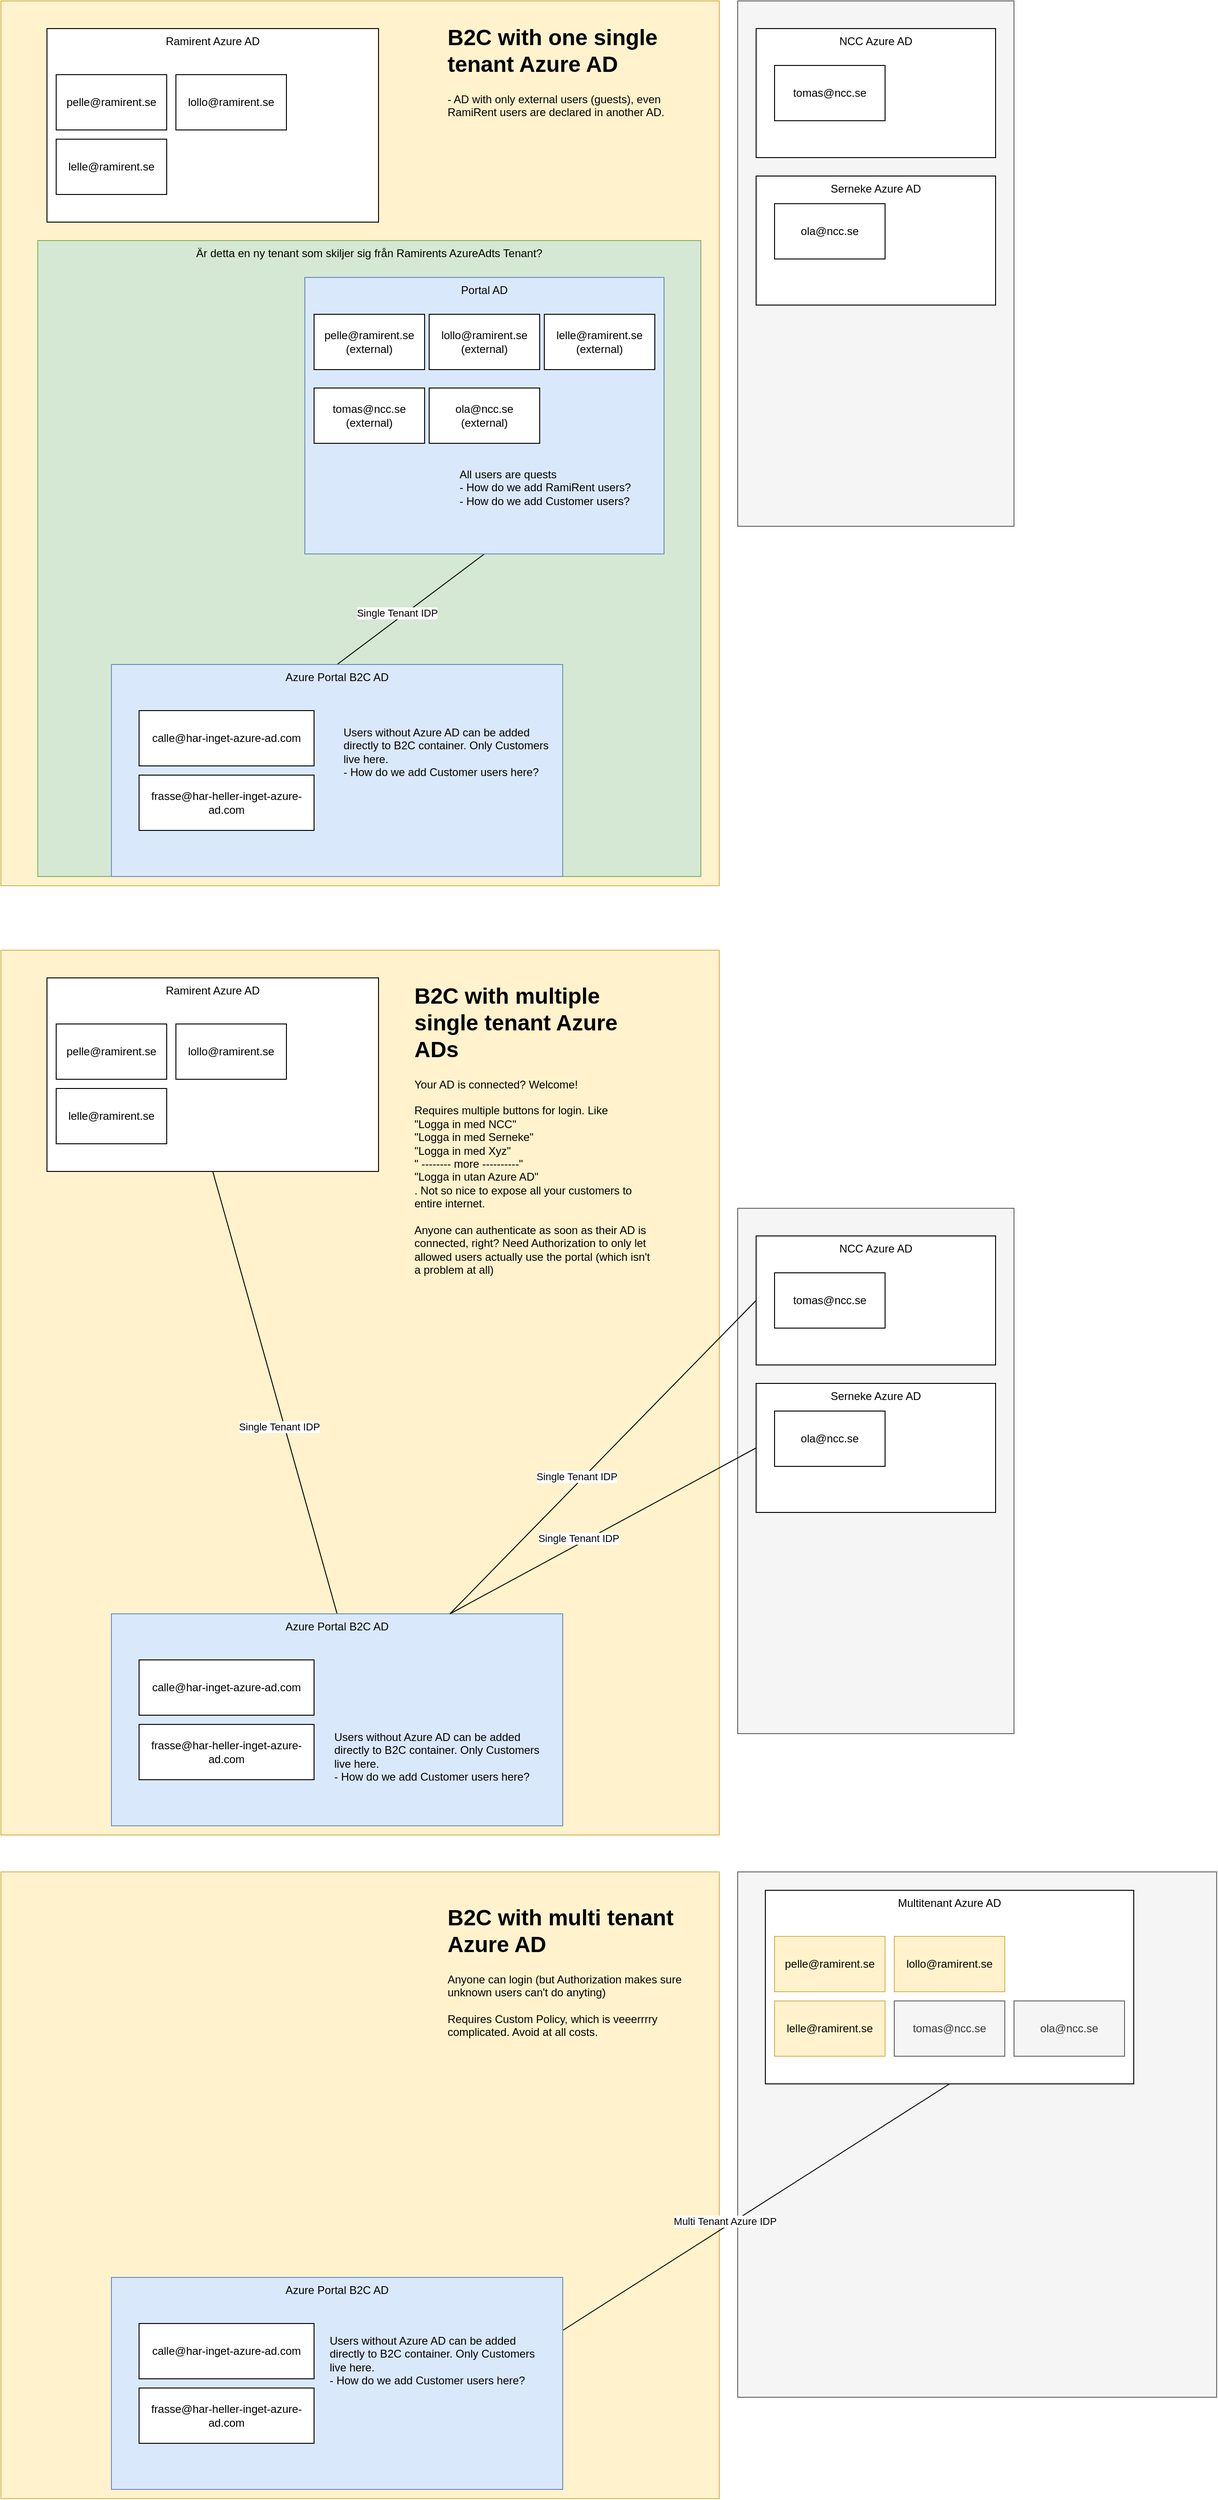 <mxfile version="20.7.3" type="device"><diagram id="H-zYC6Qj7KSRQctMl-ff" name="Sida-1"><mxGraphModel dx="4018" dy="2898" grid="1" gridSize="10" guides="1" tooltips="1" connect="1" arrows="1" fold="1" page="1" pageScale="1" pageWidth="827" pageHeight="1169" math="0" shadow="0"><root><mxCell id="0"/><mxCell id="1" parent="0"/><mxCell id="rpC-o64MbDhb2Wta_03K-14" value="" style="rounded=0;whiteSpace=wrap;html=1;fillColor=#fff2cc;strokeColor=#d6b656;" vertex="1" parent="1"><mxGeometry x="-220" y="-60" width="780" height="960" as="geometry"/></mxCell><mxCell id="rpC-o64MbDhb2Wta_03K-81" value="Är detta en ny tenant som skiljer sig från Ramirents AzureAdts Tenant?" style="rounded=0;whiteSpace=wrap;html=1;fillColor=#d5e8d4;strokeColor=#82b366;verticalAlign=top;" vertex="1" parent="1"><mxGeometry x="-180" y="200" width="720" height="690" as="geometry"/></mxCell><mxCell id="rpC-o64MbDhb2Wta_03K-74" value="" style="rounded=0;whiteSpace=wrap;html=1;fillColor=#f5f5f5;fontColor=#333333;strokeColor=#666666;" vertex="1" parent="1"><mxGeometry x="580" y="1970" width="520" height="570" as="geometry"/></mxCell><mxCell id="rpC-o64MbDhb2Wta_03K-15" value="" style="rounded=0;whiteSpace=wrap;html=1;fillColor=#f5f5f5;fontColor=#333333;strokeColor=#666666;" vertex="1" parent="1"><mxGeometry x="580" y="-60" width="300" height="570" as="geometry"/></mxCell><mxCell id="rpC-o64MbDhb2Wta_03K-4" value="" style="endArrow=none;html=1;rounded=0;exitX=0.5;exitY=0;exitDx=0;exitDy=0;entryX=0.5;entryY=1;entryDx=0;entryDy=0;" edge="1" parent="1" source="rpC-o64MbDhb2Wta_03K-12" target="rpC-o64MbDhb2Wta_03K-11"><mxGeometry width="50" height="50" relative="1" as="geometry"><mxPoint x="269.246" y="550.754" as="sourcePoint"/><mxPoint x="495.754" y="409.246" as="targetPoint"/></mxGeometry></mxCell><mxCell id="rpC-o64MbDhb2Wta_03K-5" value="Single Tenant IDP" style="edgeLabel;html=1;align=center;verticalAlign=middle;resizable=0;points=[];" vertex="1" connectable="0" parent="rpC-o64MbDhb2Wta_03K-4"><mxGeometry x="-0.147" y="6" relative="1" as="geometry"><mxPoint as="offset"/></mxGeometry></mxCell><mxCell id="rpC-o64MbDhb2Wta_03K-8" value="Ramirent Azure AD" style="rounded=0;whiteSpace=wrap;html=1;verticalAlign=top;" vertex="1" parent="1"><mxGeometry x="-170" y="-30" width="360" height="210" as="geometry"/></mxCell><mxCell id="rpC-o64MbDhb2Wta_03K-9" value="NCC Azure AD&lt;span style=&quot;color: rgba(0, 0, 0, 0); font-family: monospace; font-size: 0px; text-align: start;&quot;&gt;%3CmxGraphModel%3E%3Croot%3E%3CmxCell%20id%3D%220%22%2F%3E%3CmxCell%20id%3D%221%22%20parent%3D%220%22%2F%3E%3CmxCell%20id%3D%222%22%20value%3D%22NCC%20AZURE%20AD%22%20style%3D%22ellipse%3BwhiteSpace%3Dwrap%3Bhtml%3D1%3Baspect%3Dfixed%3B%22%20vertex%3D%221%22%20parent%3D%221%22%3E%3CmxGeometry%20x%3D%22560%22%20y%3D%22-50%22%20width%3D%2280%22%20height%3D%2280%22%20as%3D%22geometry%22%2F%3E%3C%2FmxCell%3E%3C%2Froot%3E%3C%2FmxGraphModel%3E&lt;/span&gt;" style="rounded=0;whiteSpace=wrap;html=1;verticalAlign=top;" vertex="1" parent="1"><mxGeometry x="600" y="-30" width="260" height="140" as="geometry"/></mxCell><mxCell id="rpC-o64MbDhb2Wta_03K-10" value="Serneke Azure AD&lt;span style=&quot;color: rgba(0, 0, 0, 0); font-family: monospace; font-size: 0px; text-align: start;&quot;&gt;%3CmxGraphModel%3E%3Croot%3E%3CmxCell%20id%3D%220%22%2F%3E%3CmxCell%20id%3D%221%22%20parent%3D%220%22%2F%3E%3CmxCell%20id%3D%222%22%20value%3D%22NCC%20AZURE%20AD%22%20style%3D%22ellipse%3BwhiteSpace%3Dwrap%3Bhtml%3D1%3Baspect%3Dfixed%3B%22%20vertex%3D%221%22%20parent%3D%221%22%3E%3CmxGeometry%20x%3D%22560%22%20y%3D%22-50%22%20width%3D%2280%22%20height%3D%2280%22%20as%3D%22geometry%22%2F%3E%3C%2FmxCell%3E%3C%2Froot%3E%3C%2FmxGraphModel%3E&lt;/span&gt;" style="rounded=0;whiteSpace=wrap;html=1;verticalAlign=top;" vertex="1" parent="1"><mxGeometry x="600" y="130" width="260" height="140" as="geometry"/></mxCell><mxCell id="rpC-o64MbDhb2Wta_03K-11" value="Portal AD" style="rounded=0;whiteSpace=wrap;html=1;verticalAlign=top;fillColor=#dae8fc;strokeColor=#6c8ebf;" vertex="1" parent="1"><mxGeometry x="110" y="240" width="390" height="300" as="geometry"/></mxCell><mxCell id="rpC-o64MbDhb2Wta_03K-12" value="Azure Portal B2C AD" style="rounded=0;whiteSpace=wrap;html=1;verticalAlign=top;fillColor=#dae8fc;strokeColor=#6c8ebf;" vertex="1" parent="1"><mxGeometry x="-100" y="660" width="490" height="230" as="geometry"/></mxCell><mxCell id="rpC-o64MbDhb2Wta_03K-16" value="pelle@ramirent.se (external)" style="rounded=0;whiteSpace=wrap;html=1;" vertex="1" parent="1"><mxGeometry x="120" y="280" width="120" height="60" as="geometry"/></mxCell><mxCell id="rpC-o64MbDhb2Wta_03K-17" value="pelle@ramirent.se" style="rounded=0;whiteSpace=wrap;html=1;" vertex="1" parent="1"><mxGeometry x="-160" y="20" width="120" height="60" as="geometry"/></mxCell><mxCell id="rpC-o64MbDhb2Wta_03K-18" value="lollo@ramirent.se" style="rounded=0;whiteSpace=wrap;html=1;" vertex="1" parent="1"><mxGeometry x="-30" y="20" width="120" height="60" as="geometry"/></mxCell><mxCell id="rpC-o64MbDhb2Wta_03K-19" value="lelle@ramirent.se" style="rounded=0;whiteSpace=wrap;html=1;" vertex="1" parent="1"><mxGeometry x="-160" y="90" width="120" height="60" as="geometry"/></mxCell><mxCell id="rpC-o64MbDhb2Wta_03K-20" value="lollo@ramirent.se&lt;br&gt;(external)" style="rounded=0;whiteSpace=wrap;html=1;" vertex="1" parent="1"><mxGeometry x="245" y="280" width="120" height="60" as="geometry"/></mxCell><mxCell id="rpC-o64MbDhb2Wta_03K-21" value="lelle@ramirent.se&lt;br&gt;(external)" style="rounded=0;whiteSpace=wrap;html=1;" vertex="1" parent="1"><mxGeometry x="370" y="280" width="120" height="60" as="geometry"/></mxCell><mxCell id="rpC-o64MbDhb2Wta_03K-22" value="tomas@ncc.se" style="rounded=0;whiteSpace=wrap;html=1;" vertex="1" parent="1"><mxGeometry x="620" y="10" width="120" height="60" as="geometry"/></mxCell><mxCell id="rpC-o64MbDhb2Wta_03K-23" value="ola@ncc.se" style="rounded=0;whiteSpace=wrap;html=1;" vertex="1" parent="1"><mxGeometry x="620" y="160" width="120" height="60" as="geometry"/></mxCell><mxCell id="rpC-o64MbDhb2Wta_03K-24" value="ola@ncc.se&lt;br&gt;(external)" style="rounded=0;whiteSpace=wrap;html=1;" vertex="1" parent="1"><mxGeometry x="245" y="360" width="120" height="60" as="geometry"/></mxCell><mxCell id="rpC-o64MbDhb2Wta_03K-25" value="tomas@ncc.se&lt;br&gt;(external)" style="rounded=0;whiteSpace=wrap;html=1;" vertex="1" parent="1"><mxGeometry x="120" y="360" width="120" height="60" as="geometry"/></mxCell><mxCell id="rpC-o64MbDhb2Wta_03K-26" value="calle@har-inget-azure-ad.com" style="rounded=0;whiteSpace=wrap;html=1;" vertex="1" parent="1"><mxGeometry x="-70" y="710" width="190" height="60" as="geometry"/></mxCell><mxCell id="rpC-o64MbDhb2Wta_03K-27" value="frasse@har-heller-inget-azure-ad.com" style="rounded=0;whiteSpace=wrap;html=1;" vertex="1" parent="1"><mxGeometry x="-70" y="780" width="190" height="60" as="geometry"/></mxCell><mxCell id="rpC-o64MbDhb2Wta_03K-28" value="" style="rounded=0;whiteSpace=wrap;html=1;fillColor=#f5f5f5;fontColor=#333333;strokeColor=#666666;" vertex="1" parent="1"><mxGeometry x="580" y="1250" width="300" height="570" as="geometry"/></mxCell><mxCell id="rpC-o64MbDhb2Wta_03K-29" value="" style="rounded=0;whiteSpace=wrap;html=1;fillColor=#fff2cc;strokeColor=#d6b656;" vertex="1" parent="1"><mxGeometry x="-220" y="970" width="780" height="960" as="geometry"/></mxCell><mxCell id="rpC-o64MbDhb2Wta_03K-30" value="" style="endArrow=none;html=1;rounded=0;exitX=0.5;exitY=0;exitDx=0;exitDy=0;entryX=0.5;entryY=1;entryDx=0;entryDy=0;" edge="1" parent="1" source="rpC-o64MbDhb2Wta_03K-36" target="rpC-o64MbDhb2Wta_03K-32"><mxGeometry width="50" height="50" relative="1" as="geometry"><mxPoint x="269.246" y="1580.754" as="sourcePoint"/><mxPoint x="305" y="1570" as="targetPoint"/></mxGeometry></mxCell><mxCell id="rpC-o64MbDhb2Wta_03K-31" value="Single Tenant IDP" style="edgeLabel;html=1;align=center;verticalAlign=middle;resizable=0;points=[];" vertex="1" connectable="0" parent="rpC-o64MbDhb2Wta_03K-30"><mxGeometry x="-0.147" y="6" relative="1" as="geometry"><mxPoint as="offset"/></mxGeometry></mxCell><mxCell id="rpC-o64MbDhb2Wta_03K-32" value="Ramirent Azure AD" style="rounded=0;whiteSpace=wrap;html=1;verticalAlign=top;" vertex="1" parent="1"><mxGeometry x="-170" y="1000" width="360" height="210" as="geometry"/></mxCell><mxCell id="rpC-o64MbDhb2Wta_03K-33" value="NCC Azure AD&lt;span style=&quot;color: rgba(0, 0, 0, 0); font-family: monospace; font-size: 0px; text-align: start;&quot;&gt;%3CmxGraphModel%3E%3Croot%3E%3CmxCell%20id%3D%220%22%2F%3E%3CmxCell%20id%3D%221%22%20parent%3D%220%22%2F%3E%3CmxCell%20id%3D%222%22%20value%3D%22NCC%20AZURE%20AD%22%20style%3D%22ellipse%3BwhiteSpace%3Dwrap%3Bhtml%3D1%3Baspect%3Dfixed%3B%22%20vertex%3D%221%22%20parent%3D%221%22%3E%3CmxGeometry%20x%3D%22560%22%20y%3D%22-50%22%20width%3D%2280%22%20height%3D%2280%22%20as%3D%22geometry%22%2F%3E%3C%2FmxCell%3E%3C%2Froot%3E%3C%2FmxGraphModel%3E&lt;/span&gt;" style="rounded=0;whiteSpace=wrap;html=1;verticalAlign=top;" vertex="1" parent="1"><mxGeometry x="600" y="1280" width="260" height="140" as="geometry"/></mxCell><mxCell id="rpC-o64MbDhb2Wta_03K-34" value="Serneke Azure AD&lt;span style=&quot;color: rgba(0, 0, 0, 0); font-family: monospace; font-size: 0px; text-align: start;&quot;&gt;%3CmxGraphModel%3E%3Croot%3E%3CmxCell%20id%3D%220%22%2F%3E%3CmxCell%20id%3D%221%22%20parent%3D%220%22%2F%3E%3CmxCell%20id%3D%222%22%20value%3D%22NCC%20AZURE%20AD%22%20style%3D%22ellipse%3BwhiteSpace%3Dwrap%3Bhtml%3D1%3Baspect%3Dfixed%3B%22%20vertex%3D%221%22%20parent%3D%221%22%3E%3CmxGeometry%20x%3D%22560%22%20y%3D%22-50%22%20width%3D%2280%22%20height%3D%2280%22%20as%3D%22geometry%22%2F%3E%3C%2FmxCell%3E%3C%2Froot%3E%3C%2FmxGraphModel%3E&lt;/span&gt;" style="rounded=0;whiteSpace=wrap;html=1;verticalAlign=top;" vertex="1" parent="1"><mxGeometry x="600" y="1440" width="260" height="140" as="geometry"/></mxCell><mxCell id="rpC-o64MbDhb2Wta_03K-36" value="Azure Portal B2C AD" style="rounded=0;whiteSpace=wrap;html=1;verticalAlign=top;fillColor=#dae8fc;strokeColor=#6c8ebf;" vertex="1" parent="1"><mxGeometry x="-100" y="1690" width="490" height="230" as="geometry"/></mxCell><mxCell id="rpC-o64MbDhb2Wta_03K-38" value="pelle@ramirent.se" style="rounded=0;whiteSpace=wrap;html=1;" vertex="1" parent="1"><mxGeometry x="-160" y="1050" width="120" height="60" as="geometry"/></mxCell><mxCell id="rpC-o64MbDhb2Wta_03K-39" value="lollo@ramirent.se" style="rounded=0;whiteSpace=wrap;html=1;" vertex="1" parent="1"><mxGeometry x="-30" y="1050" width="120" height="60" as="geometry"/></mxCell><mxCell id="rpC-o64MbDhb2Wta_03K-40" value="lelle@ramirent.se" style="rounded=0;whiteSpace=wrap;html=1;" vertex="1" parent="1"><mxGeometry x="-160" y="1120" width="120" height="60" as="geometry"/></mxCell><mxCell id="rpC-o64MbDhb2Wta_03K-43" value="tomas@ncc.se" style="rounded=0;whiteSpace=wrap;html=1;" vertex="1" parent="1"><mxGeometry x="620" y="1320" width="120" height="60" as="geometry"/></mxCell><mxCell id="rpC-o64MbDhb2Wta_03K-44" value="ola@ncc.se" style="rounded=0;whiteSpace=wrap;html=1;" vertex="1" parent="1"><mxGeometry x="620" y="1470" width="120" height="60" as="geometry"/></mxCell><mxCell id="rpC-o64MbDhb2Wta_03K-47" value="calle@har-inget-azure-ad.com" style="rounded=0;whiteSpace=wrap;html=1;" vertex="1" parent="1"><mxGeometry x="-70" y="1740" width="190" height="60" as="geometry"/></mxCell><mxCell id="rpC-o64MbDhb2Wta_03K-48" value="frasse@har-heller-inget-azure-ad.com" style="rounded=0;whiteSpace=wrap;html=1;" vertex="1" parent="1"><mxGeometry x="-70" y="1810" width="190" height="60" as="geometry"/></mxCell><mxCell id="rpC-o64MbDhb2Wta_03K-49" value="" style="endArrow=none;html=1;rounded=0;exitX=0.75;exitY=0;exitDx=0;exitDy=0;entryX=0;entryY=0.5;entryDx=0;entryDy=0;" edge="1" parent="1" source="rpC-o64MbDhb2Wta_03K-36" target="rpC-o64MbDhb2Wta_03K-33"><mxGeometry width="50" height="50" relative="1" as="geometry"><mxPoint x="155" y="1700" as="sourcePoint"/><mxPoint x="20" y="1220" as="targetPoint"/></mxGeometry></mxCell><mxCell id="rpC-o64MbDhb2Wta_03K-50" value="Single Tenant IDP" style="edgeLabel;html=1;align=center;verticalAlign=middle;resizable=0;points=[];" vertex="1" connectable="0" parent="rpC-o64MbDhb2Wta_03K-49"><mxGeometry x="-0.147" y="6" relative="1" as="geometry"><mxPoint as="offset"/></mxGeometry></mxCell><mxCell id="rpC-o64MbDhb2Wta_03K-51" value="" style="endArrow=none;html=1;rounded=0;exitX=0.75;exitY=0;exitDx=0;exitDy=0;entryX=0;entryY=0.5;entryDx=0;entryDy=0;" edge="1" parent="1" source="rpC-o64MbDhb2Wta_03K-36" target="rpC-o64MbDhb2Wta_03K-34"><mxGeometry width="50" height="50" relative="1" as="geometry"><mxPoint x="277.5" y="1700" as="sourcePoint"/><mxPoint x="610" y="1080" as="targetPoint"/></mxGeometry></mxCell><mxCell id="rpC-o64MbDhb2Wta_03K-52" value="Single Tenant IDP" style="edgeLabel;html=1;align=center;verticalAlign=middle;resizable=0;points=[];" vertex="1" connectable="0" parent="rpC-o64MbDhb2Wta_03K-51"><mxGeometry x="-0.147" y="6" relative="1" as="geometry"><mxPoint as="offset"/></mxGeometry></mxCell><mxCell id="rpC-o64MbDhb2Wta_03K-53" value="&lt;h1&gt;B2C with multiple single tenant Azure ADs&lt;/h1&gt;&lt;div&gt;Your AD is connected? Welcome!&lt;/div&gt;&lt;div&gt;&lt;br&gt;&lt;/div&gt;&lt;div&gt;Requires multiple buttons for login. Like&amp;nbsp;&lt;/div&gt;&lt;div&gt;&quot;Logga in med NCC&quot;&lt;/div&gt;&lt;div&gt;&quot;Logga in med Serneke&quot;&lt;/div&gt;&lt;div&gt;&quot;Logga in med Xyz&quot;&lt;/div&gt;&lt;div&gt;&quot; -------- more ----------&quot;&lt;/div&gt;&lt;div&gt;&quot;Logga in utan Azure AD&quot;&lt;/div&gt;&lt;div&gt;. Not so nice to expose all your customers to entire internet.&lt;/div&gt;&lt;div&gt;&lt;br&gt;&lt;span style=&quot;text-align: center;&quot;&gt;Anyone can authenticate as soon as their AD is connected, right? Need Authorization to only let allowed users actually use the portal (which isn't a problem at all)&lt;/span&gt;&lt;br&gt;&lt;/div&gt;&lt;div&gt;&lt;br&gt;&lt;/div&gt;" style="text;html=1;strokeColor=none;fillColor=none;spacing=5;spacingTop=-20;whiteSpace=wrap;overflow=hidden;rounded=0;" vertex="1" parent="1"><mxGeometry x="224" y="1000" width="266" height="380" as="geometry"/></mxCell><mxCell id="rpC-o64MbDhb2Wta_03K-55" value="" style="rounded=0;whiteSpace=wrap;html=1;fillColor=#fff2cc;strokeColor=#d6b656;" vertex="1" parent="1"><mxGeometry x="-220" y="1970" width="780" height="680" as="geometry"/></mxCell><mxCell id="rpC-o64MbDhb2Wta_03K-56" value="" style="endArrow=none;html=1;rounded=0;exitX=1;exitY=0.25;exitDx=0;exitDy=0;entryX=0.5;entryY=1;entryDx=0;entryDy=0;" edge="1" parent="1" source="rpC-o64MbDhb2Wta_03K-61" target="rpC-o64MbDhb2Wta_03K-58"><mxGeometry width="50" height="50" relative="1" as="geometry"><mxPoint x="269.246" y="2300.754" as="sourcePoint"/><mxPoint x="305" y="2290" as="targetPoint"/></mxGeometry></mxCell><mxCell id="rpC-o64MbDhb2Wta_03K-57" value="Multi Tenant Azure IDP" style="edgeLabel;html=1;align=center;verticalAlign=middle;resizable=0;points=[];" vertex="1" connectable="0" parent="rpC-o64MbDhb2Wta_03K-56"><mxGeometry x="-0.147" y="6" relative="1" as="geometry"><mxPoint as="offset"/></mxGeometry></mxCell><mxCell id="rpC-o64MbDhb2Wta_03K-58" value="Multitenant Azure AD" style="rounded=0;whiteSpace=wrap;html=1;verticalAlign=top;" vertex="1" parent="1"><mxGeometry x="610" y="1990" width="400" height="210" as="geometry"/></mxCell><mxCell id="rpC-o64MbDhb2Wta_03K-61" value="Azure Portal B2C AD" style="rounded=0;whiteSpace=wrap;html=1;verticalAlign=top;fillColor=#dae8fc;strokeColor=#6c8ebf;" vertex="1" parent="1"><mxGeometry x="-100" y="2410" width="490" height="230" as="geometry"/></mxCell><mxCell id="rpC-o64MbDhb2Wta_03K-62" value="pelle@ramirent.se" style="rounded=0;whiteSpace=wrap;html=1;fillColor=#fff2cc;strokeColor=#d6b656;" vertex="1" parent="1"><mxGeometry x="620" y="2040" width="120" height="60" as="geometry"/></mxCell><mxCell id="rpC-o64MbDhb2Wta_03K-63" value="lollo@ramirent.se" style="rounded=0;whiteSpace=wrap;html=1;fillColor=#fff2cc;strokeColor=#d6b656;" vertex="1" parent="1"><mxGeometry x="750" y="2040" width="120" height="60" as="geometry"/></mxCell><mxCell id="rpC-o64MbDhb2Wta_03K-64" value="lelle@ramirent.se" style="rounded=0;whiteSpace=wrap;html=1;fillColor=#fff2cc;strokeColor=#d6b656;" vertex="1" parent="1"><mxGeometry x="620" y="2110" width="120" height="60" as="geometry"/></mxCell><mxCell id="rpC-o64MbDhb2Wta_03K-65" value="tomas@ncc.se" style="rounded=0;whiteSpace=wrap;html=1;fillColor=#f5f5f5;fontColor=#333333;strokeColor=#666666;" vertex="1" parent="1"><mxGeometry x="750" y="2110" width="120" height="60" as="geometry"/></mxCell><mxCell id="rpC-o64MbDhb2Wta_03K-66" value="ola@ncc.se" style="rounded=0;whiteSpace=wrap;html=1;fillColor=#f5f5f5;fontColor=#333333;strokeColor=#666666;" vertex="1" parent="1"><mxGeometry x="880" y="2110" width="120" height="60" as="geometry"/></mxCell><mxCell id="rpC-o64MbDhb2Wta_03K-67" value="calle@har-inget-azure-ad.com" style="rounded=0;whiteSpace=wrap;html=1;" vertex="1" parent="1"><mxGeometry x="-70" y="2460" width="190" height="60" as="geometry"/></mxCell><mxCell id="rpC-o64MbDhb2Wta_03K-68" value="frasse@har-heller-inget-azure-ad.com" style="rounded=0;whiteSpace=wrap;html=1;" vertex="1" parent="1"><mxGeometry x="-70" y="2530" width="190" height="60" as="geometry"/></mxCell><mxCell id="rpC-o64MbDhb2Wta_03K-73" value="&lt;h1&gt;B2C with multi tenant Azure AD&lt;/h1&gt;&lt;div&gt;Anyone can login (but Authorization makes sure unknown users can't do anyting)&lt;/div&gt;&lt;div&gt;&lt;br&gt;&lt;/div&gt;&lt;div&gt;Requires Custom Policy, which is veeerrrry complicated. Avoid at all costs.&lt;/div&gt;&lt;div&gt;&lt;br&gt;&lt;/div&gt;&lt;div&gt;&lt;br&gt;&lt;/div&gt;&lt;div&gt;&lt;br&gt;&lt;/div&gt;" style="text;html=1;strokeColor=none;fillColor=none;spacing=5;spacingTop=-20;whiteSpace=wrap;overflow=hidden;rounded=0;" vertex="1" parent="1"><mxGeometry x="260" y="2000" width="266" height="300" as="geometry"/></mxCell><mxCell id="rpC-o64MbDhb2Wta_03K-75" value="&lt;h1&gt;B2C with one single tenant Azure AD&lt;/h1&gt;&lt;div&gt;- AD with only external users (guests), even RamiRent users are declared in another AD.&lt;/div&gt;" style="text;html=1;strokeColor=none;fillColor=none;spacing=5;spacingTop=-20;whiteSpace=wrap;overflow=hidden;rounded=0;" vertex="1" parent="1"><mxGeometry x="260" y="-40" width="266" height="300" as="geometry"/></mxCell><mxCell id="rpC-o64MbDhb2Wta_03K-77" value="All users are quests&lt;br&gt;- How do we add RamiRent users?&lt;br&gt;- How do we add Customer users?" style="text;html=1;strokeColor=none;fillColor=none;align=left;verticalAlign=top;whiteSpace=wrap;rounded=0;" vertex="1" parent="1"><mxGeometry x="276" y="440" width="204" height="60" as="geometry"/></mxCell><mxCell id="rpC-o64MbDhb2Wta_03K-78" value="Users without Azure AD can be added directly to B2C container. Only Customers live here.&lt;br&gt;- How do we add Customer users here?" style="text;html=1;strokeColor=none;fillColor=none;align=left;verticalAlign=top;whiteSpace=wrap;rounded=0;" vertex="1" parent="1"><mxGeometry x="150" y="720" width="230" height="120" as="geometry"/></mxCell><mxCell id="rpC-o64MbDhb2Wta_03K-79" value="Users without Azure AD can be added directly to B2C container. Only Customers live here.&lt;br&gt;- How do we add Customer users here?" style="text;html=1;strokeColor=none;fillColor=none;align=left;verticalAlign=top;whiteSpace=wrap;rounded=0;" vertex="1" parent="1"><mxGeometry x="140" y="1810" width="230" height="120" as="geometry"/></mxCell><mxCell id="rpC-o64MbDhb2Wta_03K-80" value="Users without Azure AD can be added directly to B2C container. Only Customers live here.&lt;br&gt;- How do we add Customer users here?" style="text;html=1;strokeColor=none;fillColor=none;align=left;verticalAlign=top;whiteSpace=wrap;rounded=0;" vertex="1" parent="1"><mxGeometry x="135" y="2465" width="230" height="120" as="geometry"/></mxCell></root></mxGraphModel></diagram></mxfile>